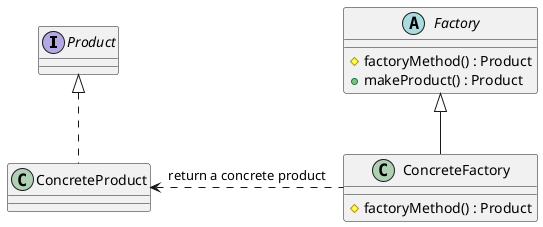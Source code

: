 @startuml
'https://plantuml.com/class-diagram

interface Product
class ConcreteProduct implements Product

abstract class Factory {
# factoryMethod() : Product
+ makeProduct() : Product
}

class ConcreteFactory extends Factory {
# factoryMethod() : Product
}

ConcreteProduct <. ConcreteFactory : return a concrete product

@enduml